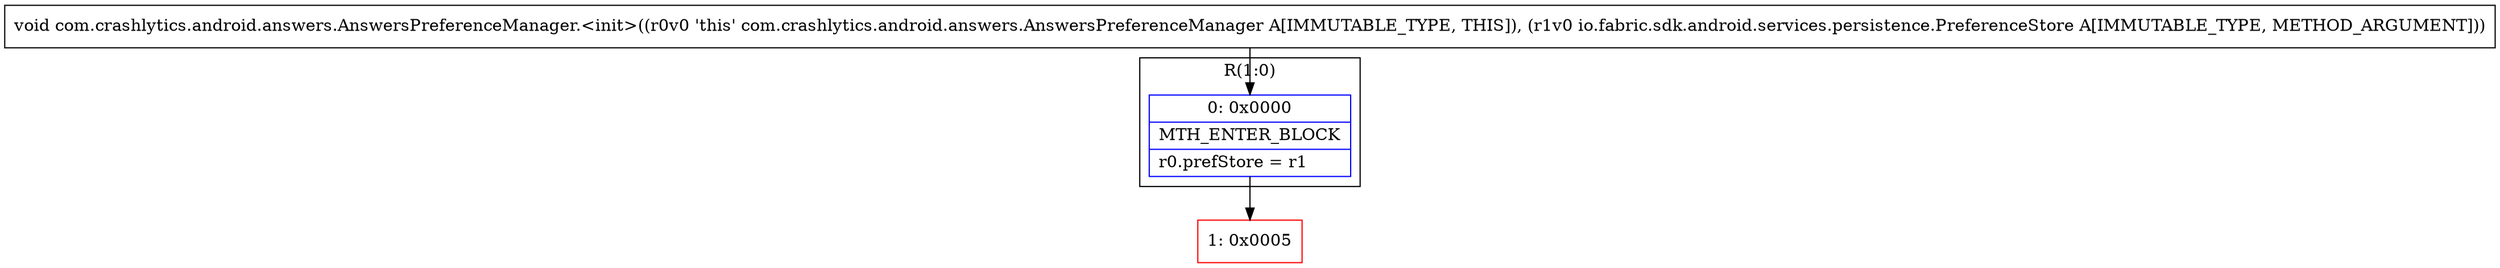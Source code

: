 digraph "CFG forcom.crashlytics.android.answers.AnswersPreferenceManager.\<init\>(Lio\/fabric\/sdk\/android\/services\/persistence\/PreferenceStore;)V" {
subgraph cluster_Region_1514898254 {
label = "R(1:0)";
node [shape=record,color=blue];
Node_0 [shape=record,label="{0\:\ 0x0000|MTH_ENTER_BLOCK\l|r0.prefStore = r1\l}"];
}
Node_1 [shape=record,color=red,label="{1\:\ 0x0005}"];
MethodNode[shape=record,label="{void com.crashlytics.android.answers.AnswersPreferenceManager.\<init\>((r0v0 'this' com.crashlytics.android.answers.AnswersPreferenceManager A[IMMUTABLE_TYPE, THIS]), (r1v0 io.fabric.sdk.android.services.persistence.PreferenceStore A[IMMUTABLE_TYPE, METHOD_ARGUMENT])) }"];
MethodNode -> Node_0;
Node_0 -> Node_1;
}

